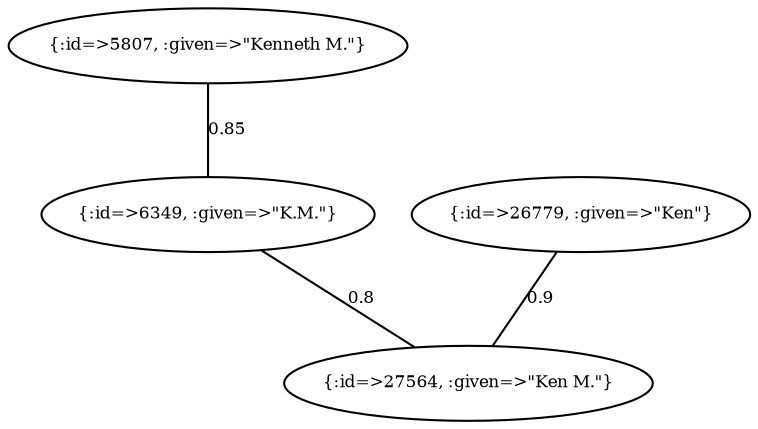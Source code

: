 graph Collector__WeightedGraph {
    "{:id=>5807, :given=>\"Kenneth M.\"}" [
        fontsize = 8,
        label = "{:id=>5807, :given=>\"Kenneth M.\"}"
    ]

    "{:id=>6349, :given=>\"K.M.\"}" [
        fontsize = 8,
        label = "{:id=>6349, :given=>\"K.M.\"}"
    ]

    "{:id=>26779, :given=>\"Ken\"}" [
        fontsize = 8,
        label = "{:id=>26779, :given=>\"Ken\"}"
    ]

    "{:id=>27564, :given=>\"Ken M.\"}" [
        fontsize = 8,
        label = "{:id=>27564, :given=>\"Ken M.\"}"
    ]

    "{:id=>5807, :given=>\"Kenneth M.\"}" -- "{:id=>6349, :given=>\"K.M.\"}" [
        fontsize = 8,
        label = 0.85
    ]

    "{:id=>6349, :given=>\"K.M.\"}" -- "{:id=>27564, :given=>\"Ken M.\"}" [
        fontsize = 8,
        label = 0.8
    ]

    "{:id=>26779, :given=>\"Ken\"}" -- "{:id=>27564, :given=>\"Ken M.\"}" [
        fontsize = 8,
        label = 0.9
    ]
}
